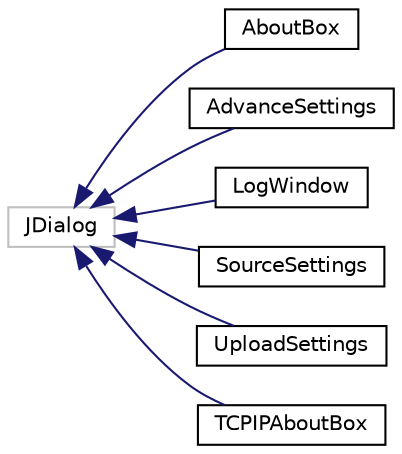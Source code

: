 digraph "Graphical Class Hierarchy"
{
  edge [fontname="Helvetica",fontsize="10",labelfontname="Helvetica",labelfontsize="10"];
  node [fontname="Helvetica",fontsize="10",shape=record];
  rankdir="LR";
  Node1 [label="JDialog",height=0.2,width=0.4,color="grey75", fillcolor="white", style="filled"];
  Node1 -> Node2 [dir="back",color="midnightblue",fontsize="10",style="solid",fontname="Helvetica"];
  Node2 [label="AboutBox",height=0.2,width=0.4,color="black", fillcolor="white", style="filled",URL="$class_microchip_m_p_f_s_1_1_about_box.html"];
  Node1 -> Node3 [dir="back",color="midnightblue",fontsize="10",style="solid",fontname="Helvetica"];
  Node3 [label="AdvanceSettings",height=0.2,width=0.4,color="black", fillcolor="white", style="filled",URL="$class_microchip_m_p_f_s_1_1_advance_settings.html"];
  Node1 -> Node4 [dir="back",color="midnightblue",fontsize="10",style="solid",fontname="Helvetica"];
  Node4 [label="LogWindow",height=0.2,width=0.4,color="black", fillcolor="white", style="filled",URL="$class_microchip_m_p_f_s_1_1_log_window.html"];
  Node1 -> Node5 [dir="back",color="midnightblue",fontsize="10",style="solid",fontname="Helvetica"];
  Node5 [label="SourceSettings",height=0.2,width=0.4,color="black", fillcolor="white", style="filled",URL="$class_microchip_m_p_f_s_1_1_source_settings.html"];
  Node1 -> Node6 [dir="back",color="midnightblue",fontsize="10",style="solid",fontname="Helvetica"];
  Node6 [label="UploadSettings",height=0.2,width=0.4,color="black", fillcolor="white", style="filled",URL="$class_microchip_m_p_f_s_1_1_upload_settings.html"];
  Node1 -> Node7 [dir="back",color="midnightblue",fontsize="10",style="solid",fontname="Helvetica"];
  Node7 [label="TCPIPAboutBox",height=0.2,width=0.4,color="black", fillcolor="white", style="filled",URL="$class_t_c_p_i_p___discoverer_1_1_t_c_p_i_p_about_box.html"];
}
